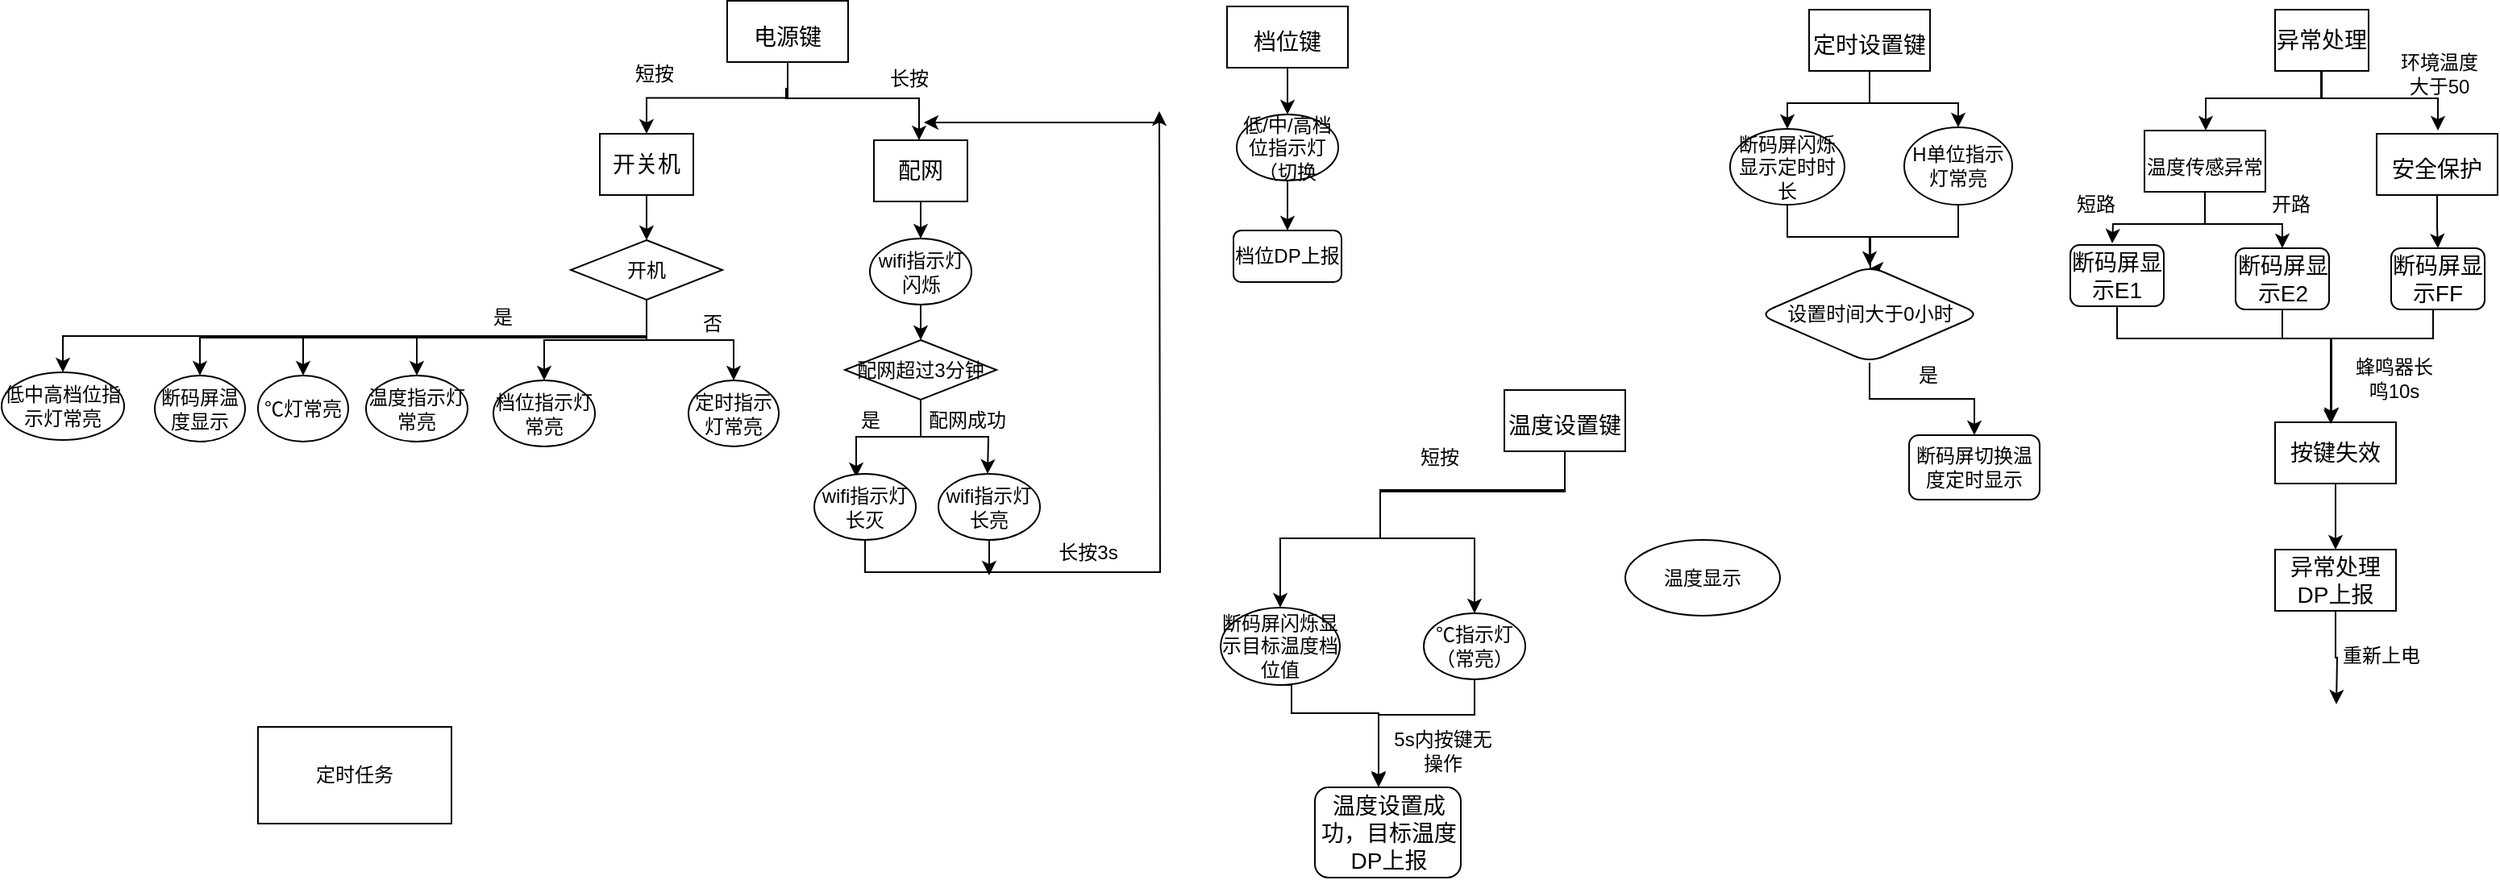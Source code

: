 <mxfile version="15.9.6" type="github">
  <diagram id="7bYu3S5xshXxI2PsXWl_" name="Page-1">
    <mxGraphModel dx="2500" dy="896" grid="0" gridSize="10" guides="1" tooltips="1" connect="1" arrows="1" fold="1" page="1" pageScale="1" pageWidth="827" pageHeight="1169" math="0" shadow="0">
      <root>
        <mxCell id="0" />
        <mxCell id="1" parent="0" />
        <mxCell id="s2p4G6TEXcPG5f_NmB---62" style="edgeStyle=orthogonalEdgeStyle;rounded=0;orthogonalLoop=1;jettySize=auto;html=1;exitX=0.5;exitY=1;exitDx=0;exitDy=0;entryX=0.5;entryY=0;entryDx=0;entryDy=0;" edge="1" parent="1" source="s2p4G6TEXcPG5f_NmB---1" target="s2p4G6TEXcPG5f_NmB---61">
          <mxGeometry relative="1" as="geometry" />
        </mxCell>
        <mxCell id="s2p4G6TEXcPG5f_NmB---1" value="开关机" style="rounded=0;whiteSpace=wrap;html=1;fontSize=14;" vertex="1" parent="1">
          <mxGeometry x="-385" y="270" width="58" height="38" as="geometry" />
        </mxCell>
        <mxCell id="s2p4G6TEXcPG5f_NmB---22" style="edgeStyle=orthogonalEdgeStyle;rounded=0;orthogonalLoop=1;jettySize=auto;html=1;exitX=0.5;exitY=1;exitDx=0;exitDy=0;entryX=0.5;entryY=0;entryDx=0;entryDy=0;" edge="1" parent="1" source="s2p4G6TEXcPG5f_NmB---5" target="s2p4G6TEXcPG5f_NmB---18">
          <mxGeometry relative="1" as="geometry" />
        </mxCell>
        <mxCell id="s2p4G6TEXcPG5f_NmB---5" value="&lt;font style=&quot;font-size: 14px&quot;&gt;档位键&lt;/font&gt;" style="rounded=0;whiteSpace=wrap;html=1;fontSize=24;" vertex="1" parent="1">
          <mxGeometry x="4" y="191" width="75" height="38" as="geometry" />
        </mxCell>
        <mxCell id="s2p4G6TEXcPG5f_NmB---53" style="edgeStyle=orthogonalEdgeStyle;rounded=0;orthogonalLoop=1;jettySize=auto;html=1;exitX=0.5;exitY=1;exitDx=0;exitDy=0;entryX=0.5;entryY=0;entryDx=0;entryDy=0;" edge="1" parent="1" source="s2p4G6TEXcPG5f_NmB---6" target="s2p4G6TEXcPG5f_NmB---50">
          <mxGeometry relative="1" as="geometry">
            <Array as="points">
              <mxPoint x="214" y="492" />
              <mxPoint x="99" y="492" />
              <mxPoint x="99" y="521" />
              <mxPoint x="37" y="521" />
            </Array>
          </mxGeometry>
        </mxCell>
        <mxCell id="s2p4G6TEXcPG5f_NmB---135" style="edgeStyle=orthogonalEdgeStyle;rounded=0;orthogonalLoop=1;jettySize=auto;html=1;exitX=0.5;exitY=1;exitDx=0;exitDy=0;entryX=0.5;entryY=0;entryDx=0;entryDy=0;fontSize=12;" edge="1" parent="1" source="s2p4G6TEXcPG5f_NmB---6" target="s2p4G6TEXcPG5f_NmB---32">
          <mxGeometry relative="1" as="geometry">
            <Array as="points">
              <mxPoint x="214" y="491" />
              <mxPoint x="99" y="491" />
              <mxPoint x="99" y="521" />
              <mxPoint x="158" y="521" />
            </Array>
          </mxGeometry>
        </mxCell>
        <mxCell id="s2p4G6TEXcPG5f_NmB---6" value="&lt;span style=&quot;font-size: 14px&quot;&gt;温度设置键&lt;/span&gt;" style="rounded=0;whiteSpace=wrap;html=1;fontSize=24;" vertex="1" parent="1">
          <mxGeometry x="176" y="429" width="75" height="38" as="geometry" />
        </mxCell>
        <mxCell id="s2p4G6TEXcPG5f_NmB---139" style="edgeStyle=orthogonalEdgeStyle;rounded=0;orthogonalLoop=1;jettySize=auto;html=1;exitX=0.5;exitY=1;exitDx=0;exitDy=0;entryX=0.5;entryY=0;entryDx=0;entryDy=0;fontSize=12;" edge="1" parent="1" source="s2p4G6TEXcPG5f_NmB---7" target="s2p4G6TEXcPG5f_NmB---51">
          <mxGeometry relative="1" as="geometry" />
        </mxCell>
        <mxCell id="s2p4G6TEXcPG5f_NmB---140" style="edgeStyle=orthogonalEdgeStyle;rounded=0;orthogonalLoop=1;jettySize=auto;html=1;exitX=0.5;exitY=1;exitDx=0;exitDy=0;fontSize=12;" edge="1" parent="1" source="s2p4G6TEXcPG5f_NmB---7" target="s2p4G6TEXcPG5f_NmB---56">
          <mxGeometry relative="1" as="geometry" />
        </mxCell>
        <mxCell id="s2p4G6TEXcPG5f_NmB---7" value="&lt;font style=&quot;font-size: 14px&quot;&gt;定时设置键&lt;/font&gt;" style="rounded=0;whiteSpace=wrap;html=1;fontSize=24;" vertex="1" parent="1">
          <mxGeometry x="365" y="193" width="75" height="38" as="geometry" />
        </mxCell>
        <mxCell id="s2p4G6TEXcPG5f_NmB---17" style="edgeStyle=orthogonalEdgeStyle;rounded=0;orthogonalLoop=1;jettySize=auto;html=1;exitX=0.5;exitY=1;exitDx=0;exitDy=0;entryX=0.5;entryY=0;entryDx=0;entryDy=0;" edge="1" parent="1" source="s2p4G6TEXcPG5f_NmB---8" target="s2p4G6TEXcPG5f_NmB---12">
          <mxGeometry relative="1" as="geometry" />
        </mxCell>
        <mxCell id="s2p4G6TEXcPG5f_NmB---8" value="配网" style="rounded=0;whiteSpace=wrap;html=1;fontSize=14;" vertex="1" parent="1">
          <mxGeometry x="-215" y="274" width="58" height="38" as="geometry" />
        </mxCell>
        <mxCell id="s2p4G6TEXcPG5f_NmB---34" value="" style="edgeStyle=orthogonalEdgeStyle;rounded=0;orthogonalLoop=1;jettySize=auto;html=1;" edge="1" parent="1" source="s2p4G6TEXcPG5f_NmB---12" target="s2p4G6TEXcPG5f_NmB---13">
          <mxGeometry relative="1" as="geometry" />
        </mxCell>
        <mxCell id="s2p4G6TEXcPG5f_NmB---12" value="wifi指示灯闪烁" style="ellipse;whiteSpace=wrap;html=1;" vertex="1" parent="1">
          <mxGeometry x="-217.5" y="335" width="63" height="41" as="geometry" />
        </mxCell>
        <mxCell id="s2p4G6TEXcPG5f_NmB---37" style="edgeStyle=orthogonalEdgeStyle;rounded=0;orthogonalLoop=1;jettySize=auto;html=1;exitX=0.5;exitY=1;exitDx=0;exitDy=0;entryX=0.413;entryY=0.049;entryDx=0;entryDy=0;entryPerimeter=0;" edge="1" parent="1" source="s2p4G6TEXcPG5f_NmB---13" target="s2p4G6TEXcPG5f_NmB---35">
          <mxGeometry relative="1" as="geometry" />
        </mxCell>
        <mxCell id="s2p4G6TEXcPG5f_NmB---38" style="edgeStyle=orthogonalEdgeStyle;rounded=0;orthogonalLoop=1;jettySize=auto;html=1;exitX=0.5;exitY=1;exitDx=0;exitDy=0;entryX=0.5;entryY=0;entryDx=0;entryDy=0;" edge="1" parent="1" source="s2p4G6TEXcPG5f_NmB---13">
          <mxGeometry relative="1" as="geometry">
            <mxPoint x="-144.5" y="481" as="targetPoint" />
          </mxGeometry>
        </mxCell>
        <mxCell id="s2p4G6TEXcPG5f_NmB---13" value="配网超过3分钟" style="rhombus;whiteSpace=wrap;html=1;" vertex="1" parent="1">
          <mxGeometry x="-233" y="398" width="94" height="37" as="geometry" />
        </mxCell>
        <mxCell id="s2p4G6TEXcPG5f_NmB---134" style="edgeStyle=orthogonalEdgeStyle;rounded=0;orthogonalLoop=1;jettySize=auto;html=1;exitX=0.5;exitY=1;exitDx=0;exitDy=0;entryX=0.5;entryY=0;entryDx=0;entryDy=0;fontSize=12;" edge="1" parent="1" source="s2p4G6TEXcPG5f_NmB---18" target="s2p4G6TEXcPG5f_NmB---110">
          <mxGeometry relative="1" as="geometry" />
        </mxCell>
        <mxCell id="s2p4G6TEXcPG5f_NmB---18" value="低/中/高档位指示灯（切换" style="ellipse;whiteSpace=wrap;html=1;" vertex="1" parent="1">
          <mxGeometry x="10" y="258" width="63" height="41" as="geometry" />
        </mxCell>
        <mxCell id="s2p4G6TEXcPG5f_NmB---136" style="edgeStyle=orthogonalEdgeStyle;rounded=0;orthogonalLoop=1;jettySize=auto;html=1;exitX=0.5;exitY=1;exitDx=0;exitDy=0;fontSize=12;" edge="1" parent="1">
          <mxGeometry relative="1" as="geometry">
            <mxPoint x="98" y="674.5" as="targetPoint" />
            <mxPoint x="157.5" y="607.5" as="sourcePoint" />
            <Array as="points">
              <mxPoint x="158" y="630.5" />
              <mxPoint x="98" y="630.5" />
            </Array>
          </mxGeometry>
        </mxCell>
        <mxCell id="s2p4G6TEXcPG5f_NmB---32" value="℃指示灯（常亮）" style="ellipse;whiteSpace=wrap;html=1;" vertex="1" parent="1">
          <mxGeometry x="126" y="567.5" width="63" height="41" as="geometry" />
        </mxCell>
        <mxCell id="s2p4G6TEXcPG5f_NmB---157" style="edgeStyle=orthogonalEdgeStyle;rounded=0;orthogonalLoop=1;jettySize=auto;html=1;exitX=0.5;exitY=1;exitDx=0;exitDy=0;fontSize=12;" edge="1" parent="1" source="s2p4G6TEXcPG5f_NmB---35">
          <mxGeometry relative="1" as="geometry">
            <mxPoint x="-38" y="256" as="targetPoint" />
          </mxGeometry>
        </mxCell>
        <mxCell id="s2p4G6TEXcPG5f_NmB---35" value="wifi指示灯长灭" style="ellipse;whiteSpace=wrap;html=1;" vertex="1" parent="1">
          <mxGeometry x="-252" y="481" width="63" height="41" as="geometry" />
        </mxCell>
        <mxCell id="s2p4G6TEXcPG5f_NmB---158" style="edgeStyle=orthogonalEdgeStyle;rounded=0;orthogonalLoop=1;jettySize=auto;html=1;exitX=0.5;exitY=1;exitDx=0;exitDy=0;fontSize=12;" edge="1" parent="1" source="s2p4G6TEXcPG5f_NmB---36">
          <mxGeometry relative="1" as="geometry">
            <mxPoint x="-143.529" y="544" as="targetPoint" />
          </mxGeometry>
        </mxCell>
        <mxCell id="s2p4G6TEXcPG5f_NmB---36" value="wifi指示灯长亮" style="ellipse;whiteSpace=wrap;html=1;" vertex="1" parent="1">
          <mxGeometry x="-175" y="481" width="63" height="41" as="geometry" />
        </mxCell>
        <mxCell id="s2p4G6TEXcPG5f_NmB---39" value="是" style="text;html=1;strokeColor=none;fillColor=none;align=center;verticalAlign=middle;whiteSpace=wrap;rounded=0;" vertex="1" parent="1">
          <mxGeometry x="-247" y="433" width="60" height="30" as="geometry" />
        </mxCell>
        <mxCell id="s2p4G6TEXcPG5f_NmB---40" value="配网成功" style="text;html=1;strokeColor=none;fillColor=none;align=center;verticalAlign=middle;whiteSpace=wrap;rounded=0;" vertex="1" parent="1">
          <mxGeometry x="-187" y="433" width="60" height="30" as="geometry" />
        </mxCell>
        <mxCell id="s2p4G6TEXcPG5f_NmB---54" style="edgeStyle=orthogonalEdgeStyle;rounded=0;orthogonalLoop=1;jettySize=auto;html=1;exitX=0.5;exitY=1;exitDx=0;exitDy=0;" edge="1" parent="1" source="s2p4G6TEXcPG5f_NmB---50">
          <mxGeometry relative="1" as="geometry">
            <mxPoint x="98" y="675.5" as="targetPoint" />
            <Array as="points">
              <mxPoint x="44" y="629.5" />
              <mxPoint x="98" y="629.5" />
            </Array>
          </mxGeometry>
        </mxCell>
        <mxCell id="s2p4G6TEXcPG5f_NmB---50" value="断码屏闪烁显示目标温度档位值" style="ellipse;whiteSpace=wrap;html=1;" vertex="1" parent="1">
          <mxGeometry y="564" width="74" height="48" as="geometry" />
        </mxCell>
        <mxCell id="s2p4G6TEXcPG5f_NmB---167" style="edgeStyle=orthogonalEdgeStyle;rounded=0;orthogonalLoop=1;jettySize=auto;html=1;exitX=0.5;exitY=1;exitDx=0;exitDy=0;fontSize=12;" edge="1" parent="1" source="s2p4G6TEXcPG5f_NmB---51" target="s2p4G6TEXcPG5f_NmB---165">
          <mxGeometry relative="1" as="geometry" />
        </mxCell>
        <mxCell id="s2p4G6TEXcPG5f_NmB---51" value="断码屏闪烁显示定时时长" style="ellipse;whiteSpace=wrap;html=1;" vertex="1" parent="1">
          <mxGeometry x="316" y="267" width="71" height="47" as="geometry" />
        </mxCell>
        <mxCell id="s2p4G6TEXcPG5f_NmB---141" style="edgeStyle=orthogonalEdgeStyle;rounded=0;orthogonalLoop=1;jettySize=auto;html=1;exitX=0.5;exitY=1;exitDx=0;exitDy=0;fontSize=12;" edge="1" parent="1">
          <mxGeometry relative="1" as="geometry">
            <mxPoint x="457.5" y="299.0" as="sourcePoint" />
            <mxPoint x="402" y="354" as="targetPoint" />
            <Array as="points">
              <mxPoint x="457" y="334" />
              <mxPoint x="403" y="334" />
            </Array>
          </mxGeometry>
        </mxCell>
        <mxCell id="s2p4G6TEXcPG5f_NmB---56" value="H单位指示灯常亮" style="ellipse;whiteSpace=wrap;html=1;" vertex="1" parent="1">
          <mxGeometry x="424" y="266" width="67" height="48" as="geometry" />
        </mxCell>
        <mxCell id="s2p4G6TEXcPG5f_NmB---65" value="" style="edgeStyle=orthogonalEdgeStyle;rounded=0;orthogonalLoop=1;jettySize=auto;html=1;" edge="1" parent="1" source="s2p4G6TEXcPG5f_NmB---61" target="s2p4G6TEXcPG5f_NmB---64">
          <mxGeometry relative="1" as="geometry" />
        </mxCell>
        <mxCell id="s2p4G6TEXcPG5f_NmB---70" style="edgeStyle=orthogonalEdgeStyle;rounded=0;orthogonalLoop=1;jettySize=auto;html=1;exitX=0.5;exitY=1;exitDx=0;exitDy=0;" edge="1" parent="1" source="s2p4G6TEXcPG5f_NmB---61" target="s2p4G6TEXcPG5f_NmB---67">
          <mxGeometry relative="1" as="geometry" />
        </mxCell>
        <mxCell id="s2p4G6TEXcPG5f_NmB---71" style="edgeStyle=orthogonalEdgeStyle;rounded=0;orthogonalLoop=1;jettySize=auto;html=1;exitX=0.5;exitY=1;exitDx=0;exitDy=0;" edge="1" parent="1" source="s2p4G6TEXcPG5f_NmB---61" target="s2p4G6TEXcPG5f_NmB---69">
          <mxGeometry relative="1" as="geometry" />
        </mxCell>
        <mxCell id="s2p4G6TEXcPG5f_NmB---145" style="edgeStyle=orthogonalEdgeStyle;rounded=0;orthogonalLoop=1;jettySize=auto;html=1;exitX=0.5;exitY=1;exitDx=0;exitDy=0;entryX=0.5;entryY=0;entryDx=0;entryDy=0;fontSize=12;" edge="1" parent="1" source="s2p4G6TEXcPG5f_NmB---61" target="s2p4G6TEXcPG5f_NmB---127">
          <mxGeometry relative="1" as="geometry" />
        </mxCell>
        <mxCell id="s2p4G6TEXcPG5f_NmB---146" style="edgeStyle=orthogonalEdgeStyle;rounded=0;orthogonalLoop=1;jettySize=auto;html=1;exitX=0.5;exitY=1;exitDx=0;exitDy=0;entryX=0.5;entryY=0;entryDx=0;entryDy=0;fontSize=12;" edge="1" parent="1" source="s2p4G6TEXcPG5f_NmB---61" target="s2p4G6TEXcPG5f_NmB---128">
          <mxGeometry relative="1" as="geometry" />
        </mxCell>
        <mxCell id="s2p4G6TEXcPG5f_NmB---149" style="edgeStyle=orthogonalEdgeStyle;rounded=0;orthogonalLoop=1;jettySize=auto;html=1;exitX=0.5;exitY=1;exitDx=0;exitDy=0;entryX=0.5;entryY=0;entryDx=0;entryDy=0;fontSize=12;" edge="1" parent="1" source="s2p4G6TEXcPG5f_NmB---61" target="s2p4G6TEXcPG5f_NmB---148">
          <mxGeometry relative="1" as="geometry" />
        </mxCell>
        <mxCell id="s2p4G6TEXcPG5f_NmB---61" value="开机" style="rhombus;whiteSpace=wrap;html=1;" vertex="1" parent="1">
          <mxGeometry x="-403" y="336" width="94" height="37" as="geometry" />
        </mxCell>
        <mxCell id="s2p4G6TEXcPG5f_NmB---64" value="定时指示灯常亮" style="ellipse;whiteSpace=wrap;html=1;" vertex="1" parent="1">
          <mxGeometry x="-330" y="423" width="56" height="41" as="geometry" />
        </mxCell>
        <mxCell id="s2p4G6TEXcPG5f_NmB---66" value="否" style="text;html=1;strokeColor=none;fillColor=none;align=center;verticalAlign=middle;whiteSpace=wrap;rounded=0;" vertex="1" parent="1">
          <mxGeometry x="-345" y="373" width="60" height="30" as="geometry" />
        </mxCell>
        <mxCell id="s2p4G6TEXcPG5f_NmB---67" value="断码屏温度显示" style="ellipse;whiteSpace=wrap;html=1;" vertex="1" parent="1">
          <mxGeometry x="-661" y="420" width="56" height="41" as="geometry" />
        </mxCell>
        <mxCell id="s2p4G6TEXcPG5f_NmB---69" value="℃灯常亮" style="ellipse;whiteSpace=wrap;html=1;" vertex="1" parent="1">
          <mxGeometry x="-597" y="420" width="56" height="41" as="geometry" />
        </mxCell>
        <mxCell id="s2p4G6TEXcPG5f_NmB---73" value="是" style="text;html=1;strokeColor=none;fillColor=none;align=center;verticalAlign=middle;whiteSpace=wrap;rounded=0;" vertex="1" parent="1">
          <mxGeometry x="-475" y="369" width="60" height="30" as="geometry" />
        </mxCell>
        <mxCell id="s2p4G6TEXcPG5f_NmB---77" style="edgeStyle=orthogonalEdgeStyle;rounded=0;orthogonalLoop=1;jettySize=auto;html=1;" edge="1" parent="1" target="s2p4G6TEXcPG5f_NmB---75">
          <mxGeometry relative="1" as="geometry">
            <mxPoint x="683" y="231" as="sourcePoint" />
            <Array as="points">
              <mxPoint x="683" y="248" />
              <mxPoint x="611" y="248" />
            </Array>
          </mxGeometry>
        </mxCell>
        <mxCell id="s2p4G6TEXcPG5f_NmB---78" style="edgeStyle=orthogonalEdgeStyle;rounded=0;orthogonalLoop=1;jettySize=auto;html=1;exitX=0.5;exitY=1;exitDx=0;exitDy=0;" edge="1" parent="1">
          <mxGeometry relative="1" as="geometry">
            <mxPoint x="682.5" y="230" as="sourcePoint" />
            <mxPoint x="755" y="268" as="targetPoint" />
            <Array as="points">
              <mxPoint x="683" y="248" />
              <mxPoint x="755" y="248" />
            </Array>
          </mxGeometry>
        </mxCell>
        <mxCell id="s2p4G6TEXcPG5f_NmB---91" style="edgeStyle=orthogonalEdgeStyle;rounded=0;orthogonalLoop=1;jettySize=auto;html=1;exitX=0.5;exitY=1;exitDx=0;exitDy=0;fontSize=12;" edge="1" parent="1" source="s2p4G6TEXcPG5f_NmB---75">
          <mxGeometry relative="1" as="geometry">
            <mxPoint x="553" y="338" as="targetPoint" />
          </mxGeometry>
        </mxCell>
        <mxCell id="s2p4G6TEXcPG5f_NmB---92" style="edgeStyle=orthogonalEdgeStyle;rounded=0;orthogonalLoop=1;jettySize=auto;html=1;exitX=0.5;exitY=1;exitDx=0;exitDy=0;fontSize=12;" edge="1" parent="1" source="s2p4G6TEXcPG5f_NmB---75" target="s2p4G6TEXcPG5f_NmB---89">
          <mxGeometry relative="1" as="geometry" />
        </mxCell>
        <mxCell id="s2p4G6TEXcPG5f_NmB---75" value="&lt;p&gt;&lt;font style=&quot;font-size: 12px&quot;&gt;温度传感异常&lt;/font&gt;&lt;br&gt;&lt;/p&gt;" style="rounded=0;whiteSpace=wrap;html=1;fontSize=24;align=center;" vertex="1" parent="1">
          <mxGeometry x="573" y="268" width="75" height="38" as="geometry" />
        </mxCell>
        <mxCell id="s2p4G6TEXcPG5f_NmB---99" value="" style="edgeStyle=orthogonalEdgeStyle;rounded=0;orthogonalLoop=1;jettySize=auto;html=1;fontSize=12;" edge="1" parent="1" source="s2p4G6TEXcPG5f_NmB---76" target="s2p4G6TEXcPG5f_NmB---90">
          <mxGeometry relative="1" as="geometry" />
        </mxCell>
        <mxCell id="s2p4G6TEXcPG5f_NmB---76" value="&lt;div&gt;&lt;span style=&quot;font-size: 14px ; line-height: 1&quot;&gt;安全保护&lt;/span&gt;&lt;/div&gt;" style="rounded=0;whiteSpace=wrap;html=1;fontSize=24;align=center;" vertex="1" parent="1">
          <mxGeometry x="717" y="270" width="75" height="38" as="geometry" />
        </mxCell>
        <mxCell id="s2p4G6TEXcPG5f_NmB---119" style="edgeStyle=orthogonalEdgeStyle;rounded=0;orthogonalLoop=1;jettySize=auto;html=1;exitX=0.5;exitY=1;exitDx=0;exitDy=0;entryX=0.5;entryY=0;entryDx=0;entryDy=0;fontSize=12;" edge="1" parent="1" source="s2p4G6TEXcPG5f_NmB---87" target="s2p4G6TEXcPG5f_NmB---118">
          <mxGeometry relative="1" as="geometry" />
        </mxCell>
        <mxCell id="s2p4G6TEXcPG5f_NmB---87" value="按键失效" style="rounded=0;whiteSpace=wrap;html=1;fontSize=14;" vertex="1" parent="1">
          <mxGeometry x="654" y="449" width="75" height="38" as="geometry" />
        </mxCell>
        <mxCell id="s2p4G6TEXcPG5f_NmB---101" style="edgeStyle=orthogonalEdgeStyle;rounded=0;orthogonalLoop=1;jettySize=auto;html=1;fontSize=12;" edge="1" parent="1" source="s2p4G6TEXcPG5f_NmB---88" target="s2p4G6TEXcPG5f_NmB---87">
          <mxGeometry relative="1" as="geometry">
            <Array as="points">
              <mxPoint x="556" y="397" />
              <mxPoint x="689" y="397" />
            </Array>
          </mxGeometry>
        </mxCell>
        <mxCell id="s2p4G6TEXcPG5f_NmB---88" value="断码屏显示E1" style="rounded=1;whiteSpace=wrap;html=1;fontSize=14;shadow=0;glass=0;" vertex="1" parent="1">
          <mxGeometry x="527" y="339" width="58" height="38" as="geometry" />
        </mxCell>
        <mxCell id="s2p4G6TEXcPG5f_NmB---103" style="edgeStyle=orthogonalEdgeStyle;rounded=0;orthogonalLoop=1;jettySize=auto;html=1;exitX=0.5;exitY=1;exitDx=0;exitDy=0;fontSize=12;" edge="1" parent="1" source="s2p4G6TEXcPG5f_NmB---89">
          <mxGeometry relative="1" as="geometry">
            <mxPoint x="689" y="449" as="targetPoint" />
            <Array as="points">
              <mxPoint x="659" y="397" />
              <mxPoint x="689" y="397" />
            </Array>
          </mxGeometry>
        </mxCell>
        <mxCell id="s2p4G6TEXcPG5f_NmB---89" value="断码屏显示E2" style="rounded=1;whiteSpace=wrap;html=1;fontSize=14;" vertex="1" parent="1">
          <mxGeometry x="629.5" y="341" width="58" height="38" as="geometry" />
        </mxCell>
        <mxCell id="s2p4G6TEXcPG5f_NmB---106" style="edgeStyle=orthogonalEdgeStyle;rounded=0;orthogonalLoop=1;jettySize=auto;html=1;exitX=0.5;exitY=1;exitDx=0;exitDy=0;entryX=0.5;entryY=0;entryDx=0;entryDy=0;fontSize=12;" edge="1" parent="1">
          <mxGeometry relative="1" as="geometry">
            <mxPoint x="752" y="379" as="sourcePoint" />
            <mxPoint x="688.5" y="450" as="targetPoint" />
            <Array as="points">
              <mxPoint x="752" y="397" />
              <mxPoint x="689" y="397" />
            </Array>
          </mxGeometry>
        </mxCell>
        <mxCell id="s2p4G6TEXcPG5f_NmB---90" value="断码屏显示FF" style="rounded=1;whiteSpace=wrap;html=1;fontSize=14;" vertex="1" parent="1">
          <mxGeometry x="726" y="341" width="58" height="38" as="geometry" />
        </mxCell>
        <mxCell id="s2p4G6TEXcPG5f_NmB---93" value="短路" style="text;html=1;strokeColor=none;fillColor=none;align=center;verticalAlign=middle;whiteSpace=wrap;rounded=0;fontSize=12;" vertex="1" parent="1">
          <mxGeometry x="513" y="299" width="60" height="30" as="geometry" />
        </mxCell>
        <mxCell id="s2p4G6TEXcPG5f_NmB---96" value="开路" style="text;html=1;strokeColor=none;fillColor=none;align=center;verticalAlign=middle;whiteSpace=wrap;rounded=0;fontSize=12;" vertex="1" parent="1">
          <mxGeometry x="634" y="299" width="60" height="30" as="geometry" />
        </mxCell>
        <mxCell id="s2p4G6TEXcPG5f_NmB---100" value="环境温度大于50" style="text;html=1;strokeColor=none;fillColor=none;align=center;verticalAlign=middle;whiteSpace=wrap;rounded=0;fontSize=12;" vertex="1" parent="1">
          <mxGeometry x="726" y="218" width="60" height="30" as="geometry" />
        </mxCell>
        <mxCell id="s2p4G6TEXcPG5f_NmB---107" value="蜂鸣器长鸣10s" style="text;html=1;strokeColor=none;fillColor=none;align=center;verticalAlign=middle;whiteSpace=wrap;rounded=0;fontSize=12;" vertex="1" parent="1">
          <mxGeometry x="698" y="407" width="60" height="30" as="geometry" />
        </mxCell>
        <mxCell id="s2p4G6TEXcPG5f_NmB---109" value="异常处理" style="rounded=0;whiteSpace=wrap;html=1;fontSize=14;" vertex="1" parent="1">
          <mxGeometry x="654" y="193" width="58" height="38" as="geometry" />
        </mxCell>
        <mxCell id="s2p4G6TEXcPG5f_NmB---110" value="档位DP上报" style="rounded=1;whiteSpace=wrap;html=1;fontSize=12;" vertex="1" parent="1">
          <mxGeometry x="8" y="330" width="67" height="32" as="geometry" />
        </mxCell>
        <mxCell id="s2p4G6TEXcPG5f_NmB---114" value="断码屏切换温度定时显示" style="rounded=1;whiteSpace=wrap;html=1;fontSize=12;" vertex="1" parent="1">
          <mxGeometry x="427" y="457" width="81" height="40" as="geometry" />
        </mxCell>
        <mxCell id="s2p4G6TEXcPG5f_NmB---120" style="edgeStyle=orthogonalEdgeStyle;rounded=0;orthogonalLoop=1;jettySize=auto;html=1;exitX=0.5;exitY=1;exitDx=0;exitDy=0;fontSize=12;" edge="1" parent="1" source="s2p4G6TEXcPG5f_NmB---118">
          <mxGeometry relative="1" as="geometry">
            <mxPoint x="692" y="624" as="targetPoint" />
          </mxGeometry>
        </mxCell>
        <mxCell id="s2p4G6TEXcPG5f_NmB---118" value="异常处理DP上报" style="rounded=0;whiteSpace=wrap;html=1;fontSize=14;" vertex="1" parent="1">
          <mxGeometry x="654" y="528" width="75" height="38" as="geometry" />
        </mxCell>
        <mxCell id="s2p4G6TEXcPG5f_NmB---121" value="重新上电" style="text;html=1;strokeColor=none;fillColor=none;align=center;verticalAlign=middle;whiteSpace=wrap;rounded=0;shadow=0;glass=0;fontSize=12;" vertex="1" parent="1">
          <mxGeometry x="690" y="579" width="60" height="30" as="geometry" />
        </mxCell>
        <mxCell id="s2p4G6TEXcPG5f_NmB---122" value="5s内按键无操作" style="text;html=1;strokeColor=none;fillColor=none;align=center;verticalAlign=middle;whiteSpace=wrap;rounded=0;shadow=0;glass=0;fontSize=12;" vertex="1" parent="1">
          <mxGeometry x="101" y="637.5" width="74" height="30" as="geometry" />
        </mxCell>
        <mxCell id="s2p4G6TEXcPG5f_NmB---127" value="温度指示灯常亮" style="ellipse;whiteSpace=wrap;html=1;" vertex="1" parent="1">
          <mxGeometry x="-530" y="420" width="63" height="41" as="geometry" />
        </mxCell>
        <mxCell id="s2p4G6TEXcPG5f_NmB---128" value="档位指示灯常亮" style="ellipse;whiteSpace=wrap;html=1;" vertex="1" parent="1">
          <mxGeometry x="-451" y="423" width="63" height="41" as="geometry" />
        </mxCell>
        <mxCell id="s2p4G6TEXcPG5f_NmB---150" style="edgeStyle=orthogonalEdgeStyle;rounded=0;orthogonalLoop=1;jettySize=auto;html=1;exitX=0.5;exitY=1;exitDx=0;exitDy=0;entryX=0.5;entryY=0;entryDx=0;entryDy=0;fontSize=12;" edge="1" parent="1" source="s2p4G6TEXcPG5f_NmB---143" target="s2p4G6TEXcPG5f_NmB---1">
          <mxGeometry relative="1" as="geometry" />
        </mxCell>
        <mxCell id="s2p4G6TEXcPG5f_NmB---152" style="edgeStyle=orthogonalEdgeStyle;rounded=0;orthogonalLoop=1;jettySize=auto;html=1;exitX=0.5;exitY=1;exitDx=0;exitDy=0;fontSize=12;" edge="1" parent="1">
          <mxGeometry relative="1" as="geometry">
            <mxPoint x="-269.5" y="241.5" as="sourcePoint" />
            <mxPoint x="-187" y="274" as="targetPoint" />
            <Array as="points">
              <mxPoint x="-270" y="248" />
              <mxPoint x="-187" y="248" />
            </Array>
          </mxGeometry>
        </mxCell>
        <mxCell id="s2p4G6TEXcPG5f_NmB---143" value="&lt;font style=&quot;font-size: 14px&quot;&gt;电源键&lt;/font&gt;" style="rounded=0;whiteSpace=wrap;html=1;fontSize=24;" vertex="1" parent="1">
          <mxGeometry x="-306" y="187.5" width="75" height="38" as="geometry" />
        </mxCell>
        <mxCell id="s2p4G6TEXcPG5f_NmB---148" value="低中高档位指示灯常亮" style="ellipse;whiteSpace=wrap;html=1;" vertex="1" parent="1">
          <mxGeometry x="-756" y="418" width="76" height="42" as="geometry" />
        </mxCell>
        <mxCell id="s2p4G6TEXcPG5f_NmB---153" value="长按" style="text;html=1;strokeColor=none;fillColor=none;align=center;verticalAlign=middle;whiteSpace=wrap;rounded=0;shadow=0;glass=0;fontSize=12;" vertex="1" parent="1">
          <mxGeometry x="-223" y="221" width="60" height="30" as="geometry" />
        </mxCell>
        <mxCell id="s2p4G6TEXcPG5f_NmB---154" value="短按" style="text;html=1;strokeColor=none;fillColor=none;align=center;verticalAlign=middle;whiteSpace=wrap;rounded=0;shadow=0;glass=0;fontSize=12;" vertex="1" parent="1">
          <mxGeometry x="-381" y="218" width="60" height="30" as="geometry" />
        </mxCell>
        <mxCell id="s2p4G6TEXcPG5f_NmB---159" value="长按3s" style="text;html=1;strokeColor=none;fillColor=none;align=center;verticalAlign=middle;whiteSpace=wrap;rounded=0;shadow=0;glass=0;fontSize=12;" vertex="1" parent="1">
          <mxGeometry x="-112" y="515" width="60" height="30" as="geometry" />
        </mxCell>
        <mxCell id="s2p4G6TEXcPG5f_NmB---160" value="" style="endArrow=classic;html=1;rounded=0;fontSize=12;" edge="1" parent="1">
          <mxGeometry width="50" height="50" relative="1" as="geometry">
            <mxPoint x="-36" y="263" as="sourcePoint" />
            <mxPoint x="-184" y="263" as="targetPoint" />
          </mxGeometry>
        </mxCell>
        <mxCell id="s2p4G6TEXcPG5f_NmB---163" value="温度设置成功，目标温度DP上报" style="rounded=1;whiteSpace=wrap;html=1;fontSize=14;" vertex="1" parent="1">
          <mxGeometry x="58.5" y="675.5" width="90.5" height="56" as="geometry" />
        </mxCell>
        <mxCell id="s2p4G6TEXcPG5f_NmB---169" style="edgeStyle=orthogonalEdgeStyle;rounded=0;orthogonalLoop=1;jettySize=auto;html=1;exitX=0.5;exitY=1;exitDx=0;exitDy=0;fontSize=12;" edge="1" parent="1" source="s2p4G6TEXcPG5f_NmB---165" target="s2p4G6TEXcPG5f_NmB---114">
          <mxGeometry relative="1" as="geometry" />
        </mxCell>
        <mxCell id="s2p4G6TEXcPG5f_NmB---165" value="&lt;div&gt;&lt;span&gt;设置时间大于0小时&lt;/span&gt;&lt;/div&gt;" style="rhombus;whiteSpace=wrap;html=1;rounded=1;shadow=0;glass=0;fontSize=12;align=center;" vertex="1" parent="1">
          <mxGeometry x="333.63" y="352" width="137.75" height="60" as="geometry" />
        </mxCell>
        <mxCell id="s2p4G6TEXcPG5f_NmB---171" value="是" style="text;html=1;strokeColor=none;fillColor=none;align=center;verticalAlign=middle;whiteSpace=wrap;rounded=0;shadow=0;glass=0;fontSize=12;" vertex="1" parent="1">
          <mxGeometry x="409" y="405" width="60" height="30" as="geometry" />
        </mxCell>
        <mxCell id="s2p4G6TEXcPG5f_NmB---172" value="短按" style="text;html=1;strokeColor=none;fillColor=none;align=center;verticalAlign=middle;whiteSpace=wrap;rounded=0;shadow=0;glass=0;fontSize=12;" vertex="1" parent="1">
          <mxGeometry x="106" y="456" width="60" height="30" as="geometry" />
        </mxCell>
        <mxCell id="s2p4G6TEXcPG5f_NmB---173" value="温度显示" style="ellipse;whiteSpace=wrap;html=1;rounded=1;shadow=0;glass=0;fontSize=12;" vertex="1" parent="1">
          <mxGeometry x="251" y="522" width="96" height="47" as="geometry" />
        </mxCell>
        <mxCell id="s2p4G6TEXcPG5f_NmB---174" value="定时任务" style="rounded=0;whiteSpace=wrap;html=1;shadow=0;glass=0;fontSize=12;" vertex="1" parent="1">
          <mxGeometry x="-597" y="638" width="120" height="60" as="geometry" />
        </mxCell>
      </root>
    </mxGraphModel>
  </diagram>
</mxfile>
